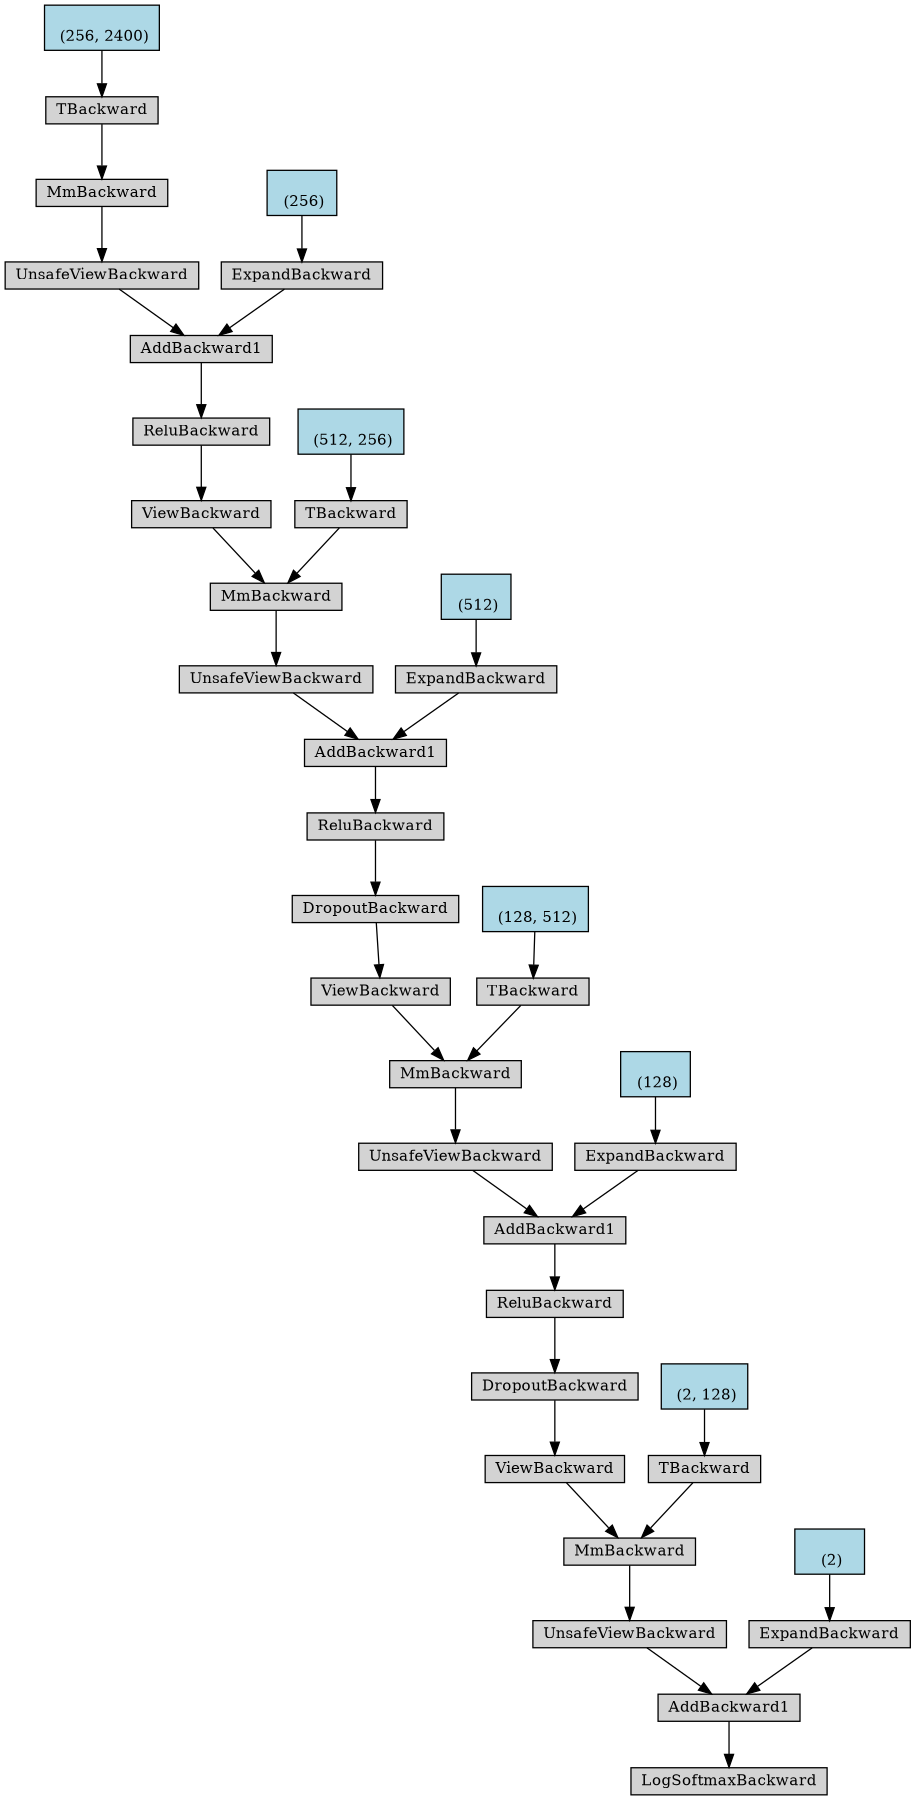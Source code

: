 digraph {
	graph [size="12,12"]
	node [align=left fontsize=12 height=0.2 ranksep=0.1 shape=box style=filled]
		140215091449416 [label=LogSoftmaxBackward]
			140215091449640 -> 140215091449416
		140215091449640 [label=AddBackward1]
			140215053192552 -> 140215091449640
		140215053192552 [label=UnsafeViewBackward]
			140215061033424 -> 140215053192552
		140215061033424 [label=MmBackward]
			140215061033536 -> 140215061033424
		140215061033536 [label=ViewBackward]
			140215061411584 -> 140215061033536
		140215061411584 [label=DropoutBackward]
			140215061033760 -> 140215061411584
		140215061033760 [label=ReluBackward]
			140215061033872 -> 140215061033760
		140215061033872 [label=AddBackward1]
			140215061033984 -> 140215061033872
		140215061033984 [label=UnsafeViewBackward]
			140215061034152 -> 140215061033984
		140215061034152 [label=MmBackward]
			140215061034264 -> 140215061034152
		140215061034264 [label=ViewBackward]
			140215061411240 -> 140215061034264
		140215061411240 [label=DropoutBackward]
			140215061034488 -> 140215061411240
		140215061034488 [label=ReluBackward]
			140215061034600 -> 140215061034488
		140215061034600 [label=AddBackward1]
			140215061034712 -> 140215061034600
		140215061034712 [label=UnsafeViewBackward]
			140215061034880 -> 140215061034712
		140215061034880 [label=MmBackward]
			140215061034992 -> 140215061034880
		140215061034992 [label=ViewBackward]
			140215061035160 -> 140215061034992
		140215061035160 [label=ReluBackward]
			140215061035272 -> 140215061035160
		140215061035272 [label=AddBackward1]
			140215061035384 -> 140215061035272
		140215061035384 [label=UnsafeViewBackward]
			140215061035552 -> 140215061035384
		140215061035552 [label=MmBackward]
			140215061035664 -> 140215061035552
		140215061035664 [label=TBackward]
			140215061035776 -> 140215061035664
		140215061035776 [label="
 (256, 2400)" fillcolor=lightblue]
			140215061035440 -> 140215061035272
		140215061035440 [label=ExpandBackward]
			140215061035608 -> 140215061035440
		140215061035608 [label="
 (256)" fillcolor=lightblue]
			140215061035048 -> 140215061034880
		140215061035048 [label=TBackward]
			140215061035216 -> 140215061035048
		140215061035216 [label="
 (512, 256)" fillcolor=lightblue]
			140215061034768 -> 140215061034600
		140215061034768 [label=ExpandBackward]
			140215061034936 -> 140215061034768
		140215061034936 [label="
 (512)" fillcolor=lightblue]
			140215061034320 -> 140215061034152
		140215061034320 [label=TBackward]
			140215061034432 -> 140215061034320
		140215061034432 [label="
 (128, 512)" fillcolor=lightblue]
			140215061034040 -> 140215061033872
		140215061034040 [label=ExpandBackward]
			140215061034208 -> 140215061034040
		140215061034208 [label="
 (128)" fillcolor=lightblue]
			140215061033592 -> 140215061033424
		140215061033592 [label=TBackward]
			140215061033704 -> 140215061033592
		140215061033704 [label="
 (2, 128)" fillcolor=lightblue]
			140215061033368 -> 140215091449640
		140215061033368 [label=ExpandBackward]
			140215061033480 -> 140215061033368
		140215061033480 [label="
 (2)" fillcolor=lightblue]
}
